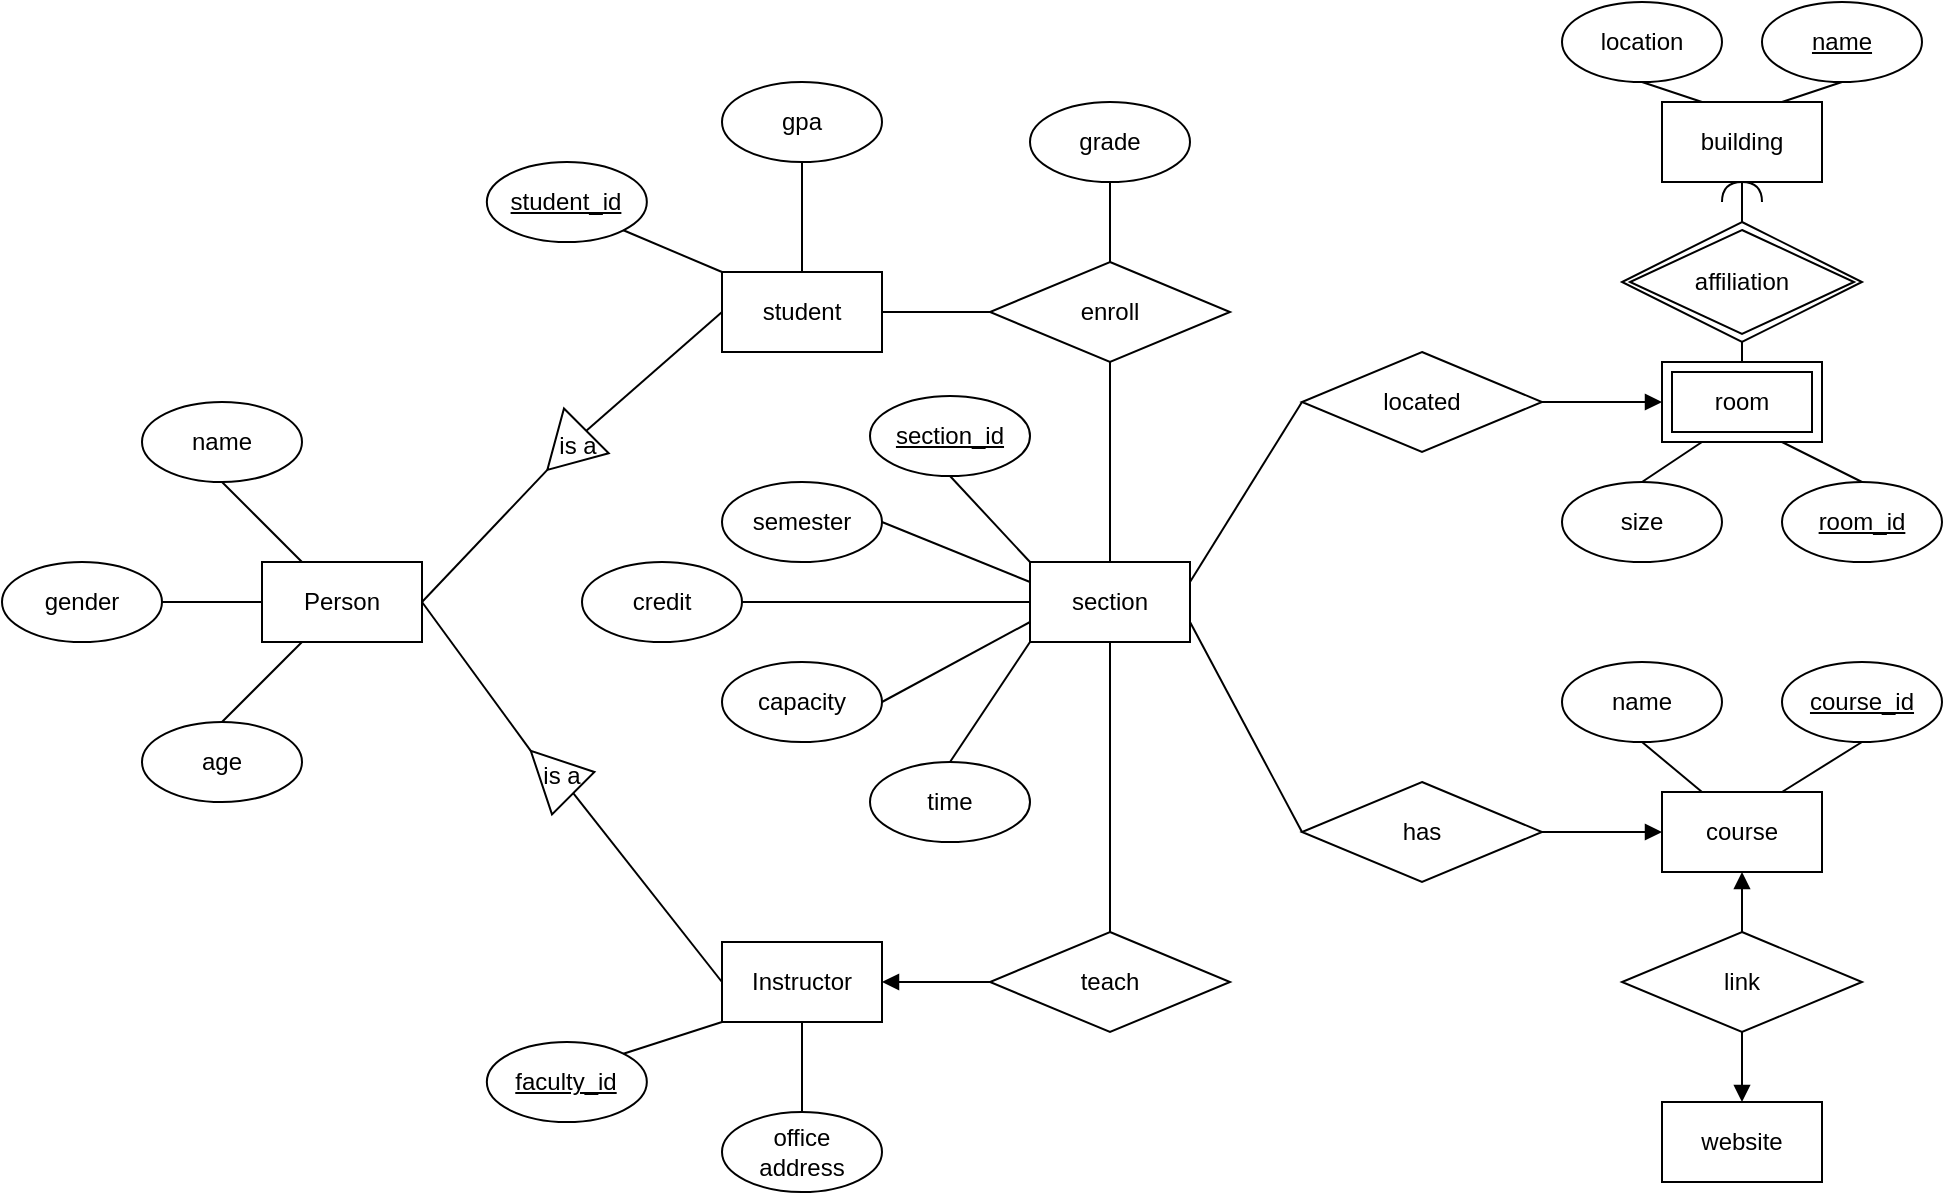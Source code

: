 <mxfile version="21.8.2" type="device">
  <diagram name="第 1 页" id="ddek-g-3Mo4RtmKmKU5W">
    <mxGraphModel dx="2621" dy="952" grid="1" gridSize="10" guides="1" tooltips="1" connect="1" arrows="1" fold="1" page="1" pageScale="1" pageWidth="827" pageHeight="1169" math="0" shadow="0">
      <root>
        <mxCell id="0" />
        <mxCell id="1" parent="0" />
        <mxCell id="HTFbjVCe_8qZXWkOA7UC-1" value="student" style="rounded=0;whiteSpace=wrap;html=1;" parent="1" vertex="1">
          <mxGeometry x="160" y="145" width="80" height="40" as="geometry" />
        </mxCell>
        <mxCell id="HTFbjVCe_8qZXWkOA7UC-10" value="Instructor" style="rounded=0;whiteSpace=wrap;html=1;" parent="1" vertex="1">
          <mxGeometry x="160" y="480" width="80" height="40" as="geometry" />
        </mxCell>
        <mxCell id="HTFbjVCe_8qZXWkOA7UC-13" value="" style="endArrow=none;html=1;rounded=0;exitX=1;exitY=0.5;exitDx=0;exitDy=0;entryX=0;entryY=0.5;entryDx=0;entryDy=0;" parent="1" source="HTFbjVCe_8qZXWkOA7UC-1" target="aR3hp8k7o6PhgEnkCMsC-13" edge="1">
          <mxGeometry width="50" height="50" relative="1" as="geometry">
            <mxPoint x="440" y="410" as="sourcePoint" />
            <mxPoint x="300" y="165" as="targetPoint" />
          </mxGeometry>
        </mxCell>
        <mxCell id="HTFbjVCe_8qZXWkOA7UC-20" value="section" style="rounded=0;whiteSpace=wrap;html=1;" parent="1" vertex="1">
          <mxGeometry x="314" y="290" width="80" height="40" as="geometry" />
        </mxCell>
        <mxCell id="HTFbjVCe_8qZXWkOA7UC-21" value="" style="endArrow=none;html=1;rounded=0;exitX=0.5;exitY=0;exitDx=0;exitDy=0;entryX=0.5;entryY=1;entryDx=0;entryDy=0;" parent="1" source="HTFbjVCe_8qZXWkOA7UC-20" target="aR3hp8k7o6PhgEnkCMsC-13" edge="1">
          <mxGeometry width="50" height="50" relative="1" as="geometry">
            <mxPoint x="404" y="430" as="sourcePoint" />
            <mxPoint x="424" y="165" as="targetPoint" />
          </mxGeometry>
        </mxCell>
        <mxCell id="HTFbjVCe_8qZXWkOA7UC-23" value="Person" style="rounded=0;whiteSpace=wrap;html=1;" parent="1" vertex="1">
          <mxGeometry x="-70" y="290" width="80" height="40" as="geometry" />
        </mxCell>
        <mxCell id="HTFbjVCe_8qZXWkOA7UC-24" value="" style="triangle;whiteSpace=wrap;html=1;rotation=135;" parent="1" vertex="1">
          <mxGeometry x="68.63" y="218.37" width="27.58" height="31.63" as="geometry" />
        </mxCell>
        <mxCell id="HTFbjVCe_8qZXWkOA7UC-25" value="" style="endArrow=none;html=1;rounded=0;entryX=0;entryY=0.5;entryDx=0;entryDy=0;exitX=0;exitY=0.5;exitDx=0;exitDy=0;" parent="1" source="HTFbjVCe_8qZXWkOA7UC-24" target="HTFbjVCe_8qZXWkOA7UC-1" edge="1">
          <mxGeometry width="50" height="50" relative="1" as="geometry">
            <mxPoint x="210" y="370" as="sourcePoint" />
            <mxPoint x="260" y="320" as="targetPoint" />
          </mxGeometry>
        </mxCell>
        <mxCell id="HTFbjVCe_8qZXWkOA7UC-27" value="" style="endArrow=none;html=1;rounded=0;entryX=1;entryY=0.5;entryDx=0;entryDy=0;exitX=1;exitY=0.5;exitDx=0;exitDy=0;" parent="1" source="HTFbjVCe_8qZXWkOA7UC-24" target="HTFbjVCe_8qZXWkOA7UC-23" edge="1">
          <mxGeometry width="50" height="50" relative="1" as="geometry">
            <mxPoint x="126" y="303" as="sourcePoint" />
            <mxPoint x="180" y="290" as="targetPoint" />
          </mxGeometry>
        </mxCell>
        <mxCell id="HTFbjVCe_8qZXWkOA7UC-28" value="" style="triangle;whiteSpace=wrap;html=1;rotation=-135;" parent="1" vertex="1">
          <mxGeometry x="60.0" y="380" width="30" height="30" as="geometry" />
        </mxCell>
        <mxCell id="HTFbjVCe_8qZXWkOA7UC-29" value="" style="endArrow=none;html=1;rounded=0;entryX=0;entryY=0.5;entryDx=0;entryDy=0;exitX=0;exitY=0.5;exitDx=0;exitDy=0;" parent="1" source="HTFbjVCe_8qZXWkOA7UC-28" target="HTFbjVCe_8qZXWkOA7UC-10" edge="1">
          <mxGeometry width="50" height="50" relative="1" as="geometry">
            <mxPoint x="210" y="425" as="sourcePoint" />
            <mxPoint x="160" y="415" as="targetPoint" />
          </mxGeometry>
        </mxCell>
        <mxCell id="HTFbjVCe_8qZXWkOA7UC-30" value="" style="endArrow=none;html=1;rounded=0;entryX=1;entryY=0.5;entryDx=0;entryDy=0;exitX=1;exitY=0.5;exitDx=0;exitDy=0;" parent="1" source="HTFbjVCe_8qZXWkOA7UC-28" target="HTFbjVCe_8qZXWkOA7UC-23" edge="1">
          <mxGeometry width="50" height="50" relative="1" as="geometry">
            <mxPoint x="126" y="358" as="sourcePoint" />
            <mxPoint x="10" y="365" as="targetPoint" />
          </mxGeometry>
        </mxCell>
        <mxCell id="aR3hp8k7o6PhgEnkCMsC-1" value="name" style="ellipse;whiteSpace=wrap;html=1;" parent="1" vertex="1">
          <mxGeometry x="-130" y="210" width="80" height="40" as="geometry" />
        </mxCell>
        <mxCell id="aR3hp8k7o6PhgEnkCMsC-2" value="gender" style="ellipse;whiteSpace=wrap;html=1;" parent="1" vertex="1">
          <mxGeometry x="-200" y="290" width="80" height="40" as="geometry" />
        </mxCell>
        <mxCell id="aR3hp8k7o6PhgEnkCMsC-3" value="age" style="ellipse;whiteSpace=wrap;html=1;" parent="1" vertex="1">
          <mxGeometry x="-130" y="370" width="80" height="40" as="geometry" />
        </mxCell>
        <mxCell id="aR3hp8k7o6PhgEnkCMsC-5" value="" style="endArrow=none;html=1;rounded=0;entryX=0.5;entryY=1;entryDx=0;entryDy=0;exitX=0.25;exitY=0;exitDx=0;exitDy=0;" parent="1" source="HTFbjVCe_8qZXWkOA7UC-23" target="aR3hp8k7o6PhgEnkCMsC-1" edge="1">
          <mxGeometry width="50" height="50" relative="1" as="geometry">
            <mxPoint x="190" y="320" as="sourcePoint" />
            <mxPoint x="240" y="270" as="targetPoint" />
          </mxGeometry>
        </mxCell>
        <mxCell id="aR3hp8k7o6PhgEnkCMsC-6" value="" style="endArrow=none;html=1;rounded=0;entryX=1;entryY=0.5;entryDx=0;entryDy=0;exitX=0;exitY=0.5;exitDx=0;exitDy=0;" parent="1" source="HTFbjVCe_8qZXWkOA7UC-23" target="aR3hp8k7o6PhgEnkCMsC-2" edge="1">
          <mxGeometry width="50" height="50" relative="1" as="geometry">
            <mxPoint x="190" y="320" as="sourcePoint" />
            <mxPoint x="240" y="270" as="targetPoint" />
          </mxGeometry>
        </mxCell>
        <mxCell id="aR3hp8k7o6PhgEnkCMsC-7" value="" style="endArrow=none;html=1;rounded=0;exitX=0.25;exitY=1;exitDx=0;exitDy=0;entryX=0.5;entryY=0;entryDx=0;entryDy=0;" parent="1" source="HTFbjVCe_8qZXWkOA7UC-23" target="aR3hp8k7o6PhgEnkCMsC-3" edge="1">
          <mxGeometry width="50" height="50" relative="1" as="geometry">
            <mxPoint x="190" y="320" as="sourcePoint" />
            <mxPoint x="240" y="270" as="targetPoint" />
          </mxGeometry>
        </mxCell>
        <mxCell id="aR3hp8k7o6PhgEnkCMsC-12" value="grade" style="ellipse;whiteSpace=wrap;html=1;" parent="1" vertex="1">
          <mxGeometry x="314" y="60" width="80" height="40" as="geometry" />
        </mxCell>
        <mxCell id="aR3hp8k7o6PhgEnkCMsC-13" value="enroll" style="shape=rhombus;perimeter=rhombusPerimeter;whiteSpace=wrap;html=1;align=center;" parent="1" vertex="1">
          <mxGeometry x="294" y="140" width="120" height="50" as="geometry" />
        </mxCell>
        <mxCell id="aR3hp8k7o6PhgEnkCMsC-14" value="" style="endArrow=none;html=1;rounded=0;exitX=0.5;exitY=1;exitDx=0;exitDy=0;entryX=0.5;entryY=0;entryDx=0;entryDy=0;" parent="1" source="aR3hp8k7o6PhgEnkCMsC-12" target="aR3hp8k7o6PhgEnkCMsC-13" edge="1">
          <mxGeometry width="50" height="50" relative="1" as="geometry">
            <mxPoint x="324" y="330" as="sourcePoint" />
            <mxPoint x="374" y="140" as="targetPoint" />
          </mxGeometry>
        </mxCell>
        <mxCell id="aR3hp8k7o6PhgEnkCMsC-16" value="building" style="rounded=0;whiteSpace=wrap;html=1;" parent="1" vertex="1">
          <mxGeometry x="630" y="60" width="80" height="40" as="geometry" />
        </mxCell>
        <mxCell id="aR3hp8k7o6PhgEnkCMsC-20" value="affiliation" style="shape=rhombus;double=1;perimeter=rhombusPerimeter;whiteSpace=wrap;html=1;align=center;" parent="1" vertex="1">
          <mxGeometry x="610" y="120" width="120" height="60" as="geometry" />
        </mxCell>
        <mxCell id="aR3hp8k7o6PhgEnkCMsC-21" value="room_id" style="ellipse;whiteSpace=wrap;html=1;fontStyle=4" parent="1" vertex="1">
          <mxGeometry x="690" y="250" width="80" height="40" as="geometry" />
        </mxCell>
        <mxCell id="aR3hp8k7o6PhgEnkCMsC-22" value="size" style="ellipse;whiteSpace=wrap;html=1;" parent="1" vertex="1">
          <mxGeometry x="580" y="250" width="80" height="40" as="geometry" />
        </mxCell>
        <mxCell id="aR3hp8k7o6PhgEnkCMsC-23" value="room" style="shape=ext;margin=3;double=1;whiteSpace=wrap;html=1;align=center;" parent="1" vertex="1">
          <mxGeometry x="630" y="190" width="80" height="40" as="geometry" />
        </mxCell>
        <mxCell id="aR3hp8k7o6PhgEnkCMsC-24" value="" style="endArrow=none;html=1;rounded=0;entryX=0.5;entryY=0;entryDx=0;entryDy=0;exitX=0.75;exitY=1;exitDx=0;exitDy=0;" parent="1" source="aR3hp8k7o6PhgEnkCMsC-23" target="aR3hp8k7o6PhgEnkCMsC-21" edge="1">
          <mxGeometry width="50" height="50" relative="1" as="geometry">
            <mxPoint x="590" y="280" as="sourcePoint" />
            <mxPoint x="640" y="230" as="targetPoint" />
          </mxGeometry>
        </mxCell>
        <mxCell id="aR3hp8k7o6PhgEnkCMsC-25" value="" style="endArrow=none;html=1;rounded=0;entryX=0.5;entryY=0;entryDx=0;entryDy=0;exitX=0.25;exitY=1;exitDx=0;exitDy=0;" parent="1" source="aR3hp8k7o6PhgEnkCMsC-23" target="aR3hp8k7o6PhgEnkCMsC-22" edge="1">
          <mxGeometry width="50" height="50" relative="1" as="geometry">
            <mxPoint x="590" y="280" as="sourcePoint" />
            <mxPoint x="640" y="230" as="targetPoint" />
          </mxGeometry>
        </mxCell>
        <mxCell id="aR3hp8k7o6PhgEnkCMsC-28" value="located" style="shape=rhombus;perimeter=rhombusPerimeter;whiteSpace=wrap;html=1;align=center;" parent="1" vertex="1">
          <mxGeometry x="450" y="185" width="120" height="50" as="geometry" />
        </mxCell>
        <mxCell id="aR3hp8k7o6PhgEnkCMsC-29" value="" style="endArrow=none;html=1;rounded=0;exitX=1;exitY=0.25;exitDx=0;exitDy=0;entryX=0;entryY=0.5;entryDx=0;entryDy=0;startArrow=none;startFill=0;" parent="1" source="HTFbjVCe_8qZXWkOA7UC-20" target="aR3hp8k7o6PhgEnkCMsC-28" edge="1">
          <mxGeometry width="50" height="50" relative="1" as="geometry">
            <mxPoint x="560" y="270" as="sourcePoint" />
            <mxPoint x="610" y="220" as="targetPoint" />
          </mxGeometry>
        </mxCell>
        <mxCell id="aR3hp8k7o6PhgEnkCMsC-30" value="" style="endArrow=block;html=1;rounded=0;entryX=0;entryY=0.5;entryDx=0;entryDy=0;exitX=1;exitY=0.5;exitDx=0;exitDy=0;endFill=1;" parent="1" source="aR3hp8k7o6PhgEnkCMsC-28" target="aR3hp8k7o6PhgEnkCMsC-23" edge="1">
          <mxGeometry width="50" height="50" relative="1" as="geometry">
            <mxPoint x="570" y="200" as="sourcePoint" />
            <mxPoint x="700" y="190" as="targetPoint" />
          </mxGeometry>
        </mxCell>
        <mxCell id="aR3hp8k7o6PhgEnkCMsC-31" value="" style="endArrow=none;html=1;rounded=0;exitX=0.5;exitY=0;exitDx=0;exitDy=0;entryX=0.5;entryY=1;entryDx=0;entryDy=0;" parent="1" source="aR3hp8k7o6PhgEnkCMsC-23" target="aR3hp8k7o6PhgEnkCMsC-20" edge="1">
          <mxGeometry width="50" height="50" relative="1" as="geometry">
            <mxPoint x="650" y="240" as="sourcePoint" />
            <mxPoint x="700" y="190" as="targetPoint" />
          </mxGeometry>
        </mxCell>
        <mxCell id="aR3hp8k7o6PhgEnkCMsC-32" value="" style="endArrow=none;html=1;rounded=0;exitX=0.5;exitY=0;exitDx=0;exitDy=0;entryX=1;entryY=0.5;entryDx=0;entryDy=0;startArrow=none;startFill=0;endFill=0;entryPerimeter=0;" parent="1" source="aR3hp8k7o6PhgEnkCMsC-20" target="aR3hp8k7o6PhgEnkCMsC-76" edge="1">
          <mxGeometry width="50" height="50" relative="1" as="geometry">
            <mxPoint x="650" y="240" as="sourcePoint" />
            <mxPoint x="700" y="190" as="targetPoint" />
          </mxGeometry>
        </mxCell>
        <mxCell id="aR3hp8k7o6PhgEnkCMsC-33" value="teach" style="shape=rhombus;perimeter=rhombusPerimeter;whiteSpace=wrap;html=1;align=center;" parent="1" vertex="1">
          <mxGeometry x="294" y="475" width="120" height="50" as="geometry" />
        </mxCell>
        <mxCell id="aR3hp8k7o6PhgEnkCMsC-34" value="" style="endArrow=none;html=1;rounded=0;exitX=0.5;exitY=1;exitDx=0;exitDy=0;entryX=0.5;entryY=0;entryDx=0;entryDy=0;startArrow=none;startFill=0;" parent="1" source="HTFbjVCe_8qZXWkOA7UC-20" target="aR3hp8k7o6PhgEnkCMsC-33" edge="1">
          <mxGeometry width="50" height="50" relative="1" as="geometry">
            <mxPoint x="414" y="270" as="sourcePoint" />
            <mxPoint x="464" y="220" as="targetPoint" />
          </mxGeometry>
        </mxCell>
        <mxCell id="aR3hp8k7o6PhgEnkCMsC-35" value="" style="endArrow=none;html=1;rounded=0;exitX=1;exitY=0.5;exitDx=0;exitDy=0;entryX=0;entryY=0.5;entryDx=0;entryDy=0;startArrow=block;startFill=1;" parent="1" source="HTFbjVCe_8qZXWkOA7UC-10" target="aR3hp8k7o6PhgEnkCMsC-33" edge="1">
          <mxGeometry width="50" height="50" relative="1" as="geometry">
            <mxPoint x="390" y="270" as="sourcePoint" />
            <mxPoint x="440" y="220" as="targetPoint" />
          </mxGeometry>
        </mxCell>
        <mxCell id="aR3hp8k7o6PhgEnkCMsC-40" value="" style="endArrow=none;html=1;rounded=0;entryX=0.5;entryY=1;entryDx=0;entryDy=0;exitX=0.25;exitY=0;exitDx=0;exitDy=0;" parent="1" source="aR3hp8k7o6PhgEnkCMsC-16" target="aR3hp8k7o6PhgEnkCMsC-43" edge="1">
          <mxGeometry width="50" height="50" relative="1" as="geometry">
            <mxPoint x="370" y="160" as="sourcePoint" />
            <mxPoint x="610" as="targetPoint" />
          </mxGeometry>
        </mxCell>
        <mxCell id="aR3hp8k7o6PhgEnkCMsC-41" value="" style="endArrow=none;html=1;rounded=0;entryX=0.5;entryY=1;entryDx=0;entryDy=0;exitX=0.75;exitY=0;exitDx=0;exitDy=0;" parent="1" source="aR3hp8k7o6PhgEnkCMsC-16" target="aR3hp8k7o6PhgEnkCMsC-42" edge="1">
          <mxGeometry width="50" height="50" relative="1" as="geometry">
            <mxPoint x="370" y="160" as="sourcePoint" />
            <mxPoint x="730" as="targetPoint" />
          </mxGeometry>
        </mxCell>
        <mxCell id="aR3hp8k7o6PhgEnkCMsC-42" value="name" style="ellipse;whiteSpace=wrap;html=1;fontStyle=4" parent="1" vertex="1">
          <mxGeometry x="680" y="10" width="80" height="40" as="geometry" />
        </mxCell>
        <mxCell id="aR3hp8k7o6PhgEnkCMsC-43" value="location" style="ellipse;whiteSpace=wrap;html=1;" parent="1" vertex="1">
          <mxGeometry x="580" y="10" width="80" height="40" as="geometry" />
        </mxCell>
        <mxCell id="aR3hp8k7o6PhgEnkCMsC-44" value="student_id" style="ellipse;whiteSpace=wrap;html=1;fontStyle=4" parent="1" vertex="1">
          <mxGeometry x="42.42" y="90" width="80" height="40" as="geometry" />
        </mxCell>
        <mxCell id="aR3hp8k7o6PhgEnkCMsC-45" value="gpa" style="ellipse;whiteSpace=wrap;html=1;" parent="1" vertex="1">
          <mxGeometry x="160" y="50" width="80" height="40" as="geometry" />
        </mxCell>
        <mxCell id="aR3hp8k7o6PhgEnkCMsC-46" value="" style="endArrow=none;html=1;rounded=0;exitX=0;exitY=0;exitDx=0;exitDy=0;entryX=1;entryY=1;entryDx=0;entryDy=0;" parent="1" source="HTFbjVCe_8qZXWkOA7UC-1" target="aR3hp8k7o6PhgEnkCMsC-44" edge="1">
          <mxGeometry width="50" height="50" relative="1" as="geometry">
            <mxPoint x="300" y="270" as="sourcePoint" />
            <mxPoint x="350" y="220" as="targetPoint" />
          </mxGeometry>
        </mxCell>
        <mxCell id="aR3hp8k7o6PhgEnkCMsC-47" value="" style="endArrow=none;html=1;rounded=0;exitX=0.5;exitY=0;exitDx=0;exitDy=0;entryX=0.5;entryY=1;entryDx=0;entryDy=0;" parent="1" source="HTFbjVCe_8qZXWkOA7UC-1" target="aR3hp8k7o6PhgEnkCMsC-45" edge="1">
          <mxGeometry width="50" height="50" relative="1" as="geometry">
            <mxPoint x="300" y="270" as="sourcePoint" />
            <mxPoint x="350" y="220" as="targetPoint" />
          </mxGeometry>
        </mxCell>
        <mxCell id="aR3hp8k7o6PhgEnkCMsC-48" value="section_id" style="ellipse;whiteSpace=wrap;html=1;fontStyle=4" parent="1" vertex="1">
          <mxGeometry x="234" y="207" width="80" height="40" as="geometry" />
        </mxCell>
        <mxCell id="aR3hp8k7o6PhgEnkCMsC-49" value="semester" style="ellipse;whiteSpace=wrap;html=1;" parent="1" vertex="1">
          <mxGeometry x="160" y="250" width="80" height="40" as="geometry" />
        </mxCell>
        <mxCell id="aR3hp8k7o6PhgEnkCMsC-50" value="credit" style="ellipse;whiteSpace=wrap;html=1;" parent="1" vertex="1">
          <mxGeometry x="90" y="290" width="80" height="40" as="geometry" />
        </mxCell>
        <mxCell id="aR3hp8k7o6PhgEnkCMsC-51" value="capacity" style="ellipse;whiteSpace=wrap;html=1;" parent="1" vertex="1">
          <mxGeometry x="160" y="340" width="80" height="40" as="geometry" />
        </mxCell>
        <mxCell id="aR3hp8k7o6PhgEnkCMsC-52" value="" style="endArrow=none;html=1;rounded=0;exitX=0;exitY=0;exitDx=0;exitDy=0;entryX=0.5;entryY=1;entryDx=0;entryDy=0;" parent="1" source="HTFbjVCe_8qZXWkOA7UC-20" target="aR3hp8k7o6PhgEnkCMsC-48" edge="1">
          <mxGeometry width="50" height="50" relative="1" as="geometry">
            <mxPoint x="300" y="270" as="sourcePoint" />
            <mxPoint x="350" y="220" as="targetPoint" />
          </mxGeometry>
        </mxCell>
        <mxCell id="aR3hp8k7o6PhgEnkCMsC-53" value="" style="endArrow=none;html=1;rounded=0;exitX=0;exitY=0.25;exitDx=0;exitDy=0;entryX=1;entryY=0.5;entryDx=0;entryDy=0;" parent="1" source="HTFbjVCe_8qZXWkOA7UC-20" target="aR3hp8k7o6PhgEnkCMsC-49" edge="1">
          <mxGeometry width="50" height="50" relative="1" as="geometry">
            <mxPoint x="300" y="270" as="sourcePoint" />
            <mxPoint x="350" y="220" as="targetPoint" />
          </mxGeometry>
        </mxCell>
        <mxCell id="aR3hp8k7o6PhgEnkCMsC-54" value="" style="endArrow=none;html=1;rounded=0;exitX=0;exitY=0.5;exitDx=0;exitDy=0;entryX=1;entryY=0.5;entryDx=0;entryDy=0;" parent="1" source="HTFbjVCe_8qZXWkOA7UC-20" target="aR3hp8k7o6PhgEnkCMsC-50" edge="1">
          <mxGeometry width="50" height="50" relative="1" as="geometry">
            <mxPoint x="300" y="270" as="sourcePoint" />
            <mxPoint x="350" y="220" as="targetPoint" />
          </mxGeometry>
        </mxCell>
        <mxCell id="aR3hp8k7o6PhgEnkCMsC-55" value="" style="endArrow=none;html=1;rounded=0;exitX=1;exitY=0.5;exitDx=0;exitDy=0;entryX=0;entryY=0.75;entryDx=0;entryDy=0;" parent="1" source="aR3hp8k7o6PhgEnkCMsC-51" target="HTFbjVCe_8qZXWkOA7UC-20" edge="1">
          <mxGeometry width="50" height="50" relative="1" as="geometry">
            <mxPoint x="300" y="270" as="sourcePoint" />
            <mxPoint x="350" y="220" as="targetPoint" />
          </mxGeometry>
        </mxCell>
        <mxCell id="aR3hp8k7o6PhgEnkCMsC-56" value="office &lt;br&gt;address" style="ellipse;whiteSpace=wrap;html=1;" parent="1" vertex="1">
          <mxGeometry x="160" y="565" width="80" height="40" as="geometry" />
        </mxCell>
        <mxCell id="aR3hp8k7o6PhgEnkCMsC-57" value="faculty_id" style="ellipse;whiteSpace=wrap;html=1;fontStyle=4" parent="1" vertex="1">
          <mxGeometry x="42.42" y="530" width="80" height="40" as="geometry" />
        </mxCell>
        <mxCell id="aR3hp8k7o6PhgEnkCMsC-58" value="" style="endArrow=none;html=1;rounded=0;exitX=0.5;exitY=1;exitDx=0;exitDy=0;entryX=0.5;entryY=0;entryDx=0;entryDy=0;" parent="1" source="HTFbjVCe_8qZXWkOA7UC-10" target="aR3hp8k7o6PhgEnkCMsC-56" edge="1">
          <mxGeometry width="50" height="50" relative="1" as="geometry">
            <mxPoint x="240" y="380" as="sourcePoint" />
            <mxPoint x="290" y="330" as="targetPoint" />
          </mxGeometry>
        </mxCell>
        <mxCell id="aR3hp8k7o6PhgEnkCMsC-59" value="" style="endArrow=none;html=1;rounded=0;exitX=0;exitY=1;exitDx=0;exitDy=0;entryX=1;entryY=0;entryDx=0;entryDy=0;" parent="1" source="HTFbjVCe_8qZXWkOA7UC-10" target="aR3hp8k7o6PhgEnkCMsC-57" edge="1">
          <mxGeometry width="50" height="50" relative="1" as="geometry">
            <mxPoint x="240" y="380" as="sourcePoint" />
            <mxPoint x="290" y="330" as="targetPoint" />
          </mxGeometry>
        </mxCell>
        <mxCell id="aR3hp8k7o6PhgEnkCMsC-60" value="time" style="ellipse;whiteSpace=wrap;html=1;" parent="1" vertex="1">
          <mxGeometry x="234" y="390" width="80" height="40" as="geometry" />
        </mxCell>
        <mxCell id="aR3hp8k7o6PhgEnkCMsC-61" value="" style="endArrow=none;html=1;rounded=0;exitX=0;exitY=1;exitDx=0;exitDy=0;entryX=0.5;entryY=0;entryDx=0;entryDy=0;" parent="1" source="HTFbjVCe_8qZXWkOA7UC-20" target="aR3hp8k7o6PhgEnkCMsC-60" edge="1">
          <mxGeometry width="50" height="50" relative="1" as="geometry">
            <mxPoint x="300" y="380" as="sourcePoint" />
            <mxPoint x="350" y="330" as="targetPoint" />
          </mxGeometry>
        </mxCell>
        <mxCell id="aR3hp8k7o6PhgEnkCMsC-62" value="course" style="rounded=0;whiteSpace=wrap;html=1;" parent="1" vertex="1">
          <mxGeometry x="630" y="405" width="80" height="40" as="geometry" />
        </mxCell>
        <mxCell id="aR3hp8k7o6PhgEnkCMsC-63" value="has" style="shape=rhombus;perimeter=rhombusPerimeter;whiteSpace=wrap;html=1;align=center;" parent="1" vertex="1">
          <mxGeometry x="450" y="400" width="120" height="50" as="geometry" />
        </mxCell>
        <mxCell id="aR3hp8k7o6PhgEnkCMsC-64" value="" style="endArrow=none;html=1;rounded=0;exitX=1;exitY=0.75;exitDx=0;exitDy=0;entryX=0;entryY=0.5;entryDx=0;entryDy=0;startArrow=none;startFill=0;" parent="1" source="HTFbjVCe_8qZXWkOA7UC-20" target="aR3hp8k7o6PhgEnkCMsC-63" edge="1">
          <mxGeometry width="50" height="50" relative="1" as="geometry">
            <mxPoint x="410" y="310" as="sourcePoint" />
            <mxPoint x="460" y="260" as="targetPoint" />
          </mxGeometry>
        </mxCell>
        <mxCell id="aR3hp8k7o6PhgEnkCMsC-65" value="" style="endArrow=block;html=1;rounded=0;exitX=1;exitY=0.5;exitDx=0;exitDy=0;entryX=0;entryY=0.5;entryDx=0;entryDy=0;endFill=1;" parent="1" source="aR3hp8k7o6PhgEnkCMsC-63" target="aR3hp8k7o6PhgEnkCMsC-62" edge="1">
          <mxGeometry width="50" height="50" relative="1" as="geometry">
            <mxPoint x="410" y="310" as="sourcePoint" />
            <mxPoint x="460" y="260" as="targetPoint" />
          </mxGeometry>
        </mxCell>
        <mxCell id="aR3hp8k7o6PhgEnkCMsC-66" value="course_id" style="ellipse;whiteSpace=wrap;html=1;fontStyle=4" parent="1" vertex="1">
          <mxGeometry x="690" y="340" width="80" height="40" as="geometry" />
        </mxCell>
        <mxCell id="aR3hp8k7o6PhgEnkCMsC-67" value="name" style="ellipse;whiteSpace=wrap;html=1;" parent="1" vertex="1">
          <mxGeometry x="580" y="340" width="80" height="40" as="geometry" />
        </mxCell>
        <mxCell id="aR3hp8k7o6PhgEnkCMsC-70" value="" style="endArrow=none;html=1;rounded=0;entryX=0.25;entryY=0;entryDx=0;entryDy=0;exitX=0.5;exitY=1;exitDx=0;exitDy=0;" parent="1" source="aR3hp8k7o6PhgEnkCMsC-67" target="aR3hp8k7o6PhgEnkCMsC-62" edge="1">
          <mxGeometry width="50" height="50" relative="1" as="geometry">
            <mxPoint x="410" y="380" as="sourcePoint" />
            <mxPoint x="460" y="330" as="targetPoint" />
          </mxGeometry>
        </mxCell>
        <mxCell id="aR3hp8k7o6PhgEnkCMsC-71" value="" style="endArrow=none;html=1;rounded=0;entryX=0.75;entryY=0;entryDx=0;entryDy=0;exitX=0.5;exitY=1;exitDx=0;exitDy=0;" parent="1" source="aR3hp8k7o6PhgEnkCMsC-66" target="aR3hp8k7o6PhgEnkCMsC-62" edge="1">
          <mxGeometry width="50" height="50" relative="1" as="geometry">
            <mxPoint x="410" y="380" as="sourcePoint" />
            <mxPoint x="460" y="330" as="targetPoint" />
          </mxGeometry>
        </mxCell>
        <mxCell id="aR3hp8k7o6PhgEnkCMsC-72" value="website" style="rounded=0;whiteSpace=wrap;html=1;" parent="1" vertex="1">
          <mxGeometry x="630" y="560" width="80" height="40" as="geometry" />
        </mxCell>
        <mxCell id="aR3hp8k7o6PhgEnkCMsC-73" value="link" style="shape=rhombus;perimeter=rhombusPerimeter;whiteSpace=wrap;html=1;align=center;" parent="1" vertex="1">
          <mxGeometry x="610" y="475" width="120" height="50" as="geometry" />
        </mxCell>
        <mxCell id="aR3hp8k7o6PhgEnkCMsC-74" value="" style="endArrow=none;html=1;rounded=0;exitX=0.5;exitY=1;exitDx=0;exitDy=0;entryX=0.5;entryY=0;entryDx=0;entryDy=0;startArrow=block;startFill=1;" parent="1" source="aR3hp8k7o6PhgEnkCMsC-62" target="aR3hp8k7o6PhgEnkCMsC-73" edge="1">
          <mxGeometry width="50" height="50" relative="1" as="geometry">
            <mxPoint x="340" y="400" as="sourcePoint" />
            <mxPoint x="390" y="350" as="targetPoint" />
          </mxGeometry>
        </mxCell>
        <mxCell id="aR3hp8k7o6PhgEnkCMsC-75" value="" style="endArrow=none;html=1;rounded=0;exitX=0.5;exitY=0;exitDx=0;exitDy=0;entryX=0.5;entryY=1;entryDx=0;entryDy=0;endFill=0;startArrow=block;startFill=1;" parent="1" source="aR3hp8k7o6PhgEnkCMsC-72" target="aR3hp8k7o6PhgEnkCMsC-73" edge="1">
          <mxGeometry width="50" height="50" relative="1" as="geometry">
            <mxPoint x="340" y="400" as="sourcePoint" />
            <mxPoint x="390" y="350" as="targetPoint" />
          </mxGeometry>
        </mxCell>
        <mxCell id="aR3hp8k7o6PhgEnkCMsC-76" value="" style="shape=requiredInterface;html=1;verticalLabelPosition=bottom;sketch=0;rotation=-90;" parent="1" vertex="1">
          <mxGeometry x="665" y="95" width="10" height="20" as="geometry" />
        </mxCell>
        <mxCell id="r8OluOCh1xsfSbsimUey-1" value="is a" style="text;html=1;strokeColor=none;fillColor=none;align=center;verticalAlign=middle;whiteSpace=wrap;rounded=0;" vertex="1" parent="1">
          <mxGeometry x="58.42" y="217" width="60" height="30" as="geometry" />
        </mxCell>
        <mxCell id="r8OluOCh1xsfSbsimUey-2" value="is a" style="text;html=1;strokeColor=none;fillColor=none;align=center;verticalAlign=middle;whiteSpace=wrap;rounded=0;" vertex="1" parent="1">
          <mxGeometry x="50.42" y="382" width="60" height="30" as="geometry" />
        </mxCell>
      </root>
    </mxGraphModel>
  </diagram>
</mxfile>
